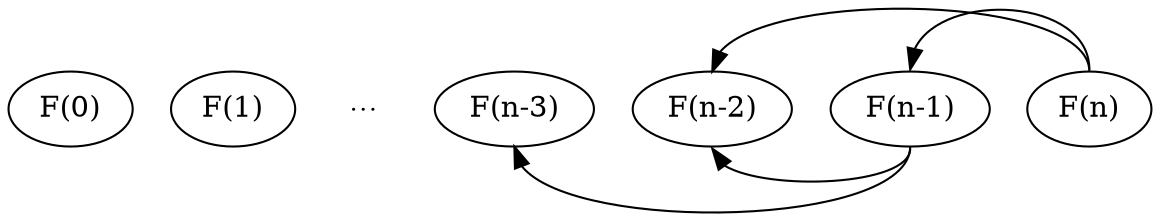 // dot -Tsvg mygraph.dot -o mygraph.svg
digraph G {
    edge [style=invisible,dir=none,arrowtype=none]
    F0 -> F1 -> dots -> Fn_3 -> Fn_2 -> Fn_1 -> Fn;

    edge [style=solid,dir=forward,arrowtype=normal]
    Fn:n -> Fn_1:n
    Fn:n -> Fn_2:n
    Fn_1:s -> Fn_2:s;
    Fn_1:s -> Fn_3:s;

    F0   [label="F(0)"];
    F1   [label="F(1)"];
    dots [label="⋯",shape=plaintext,width=.1;height=.1];
    Fn_3 [label="F(n-3)"];
    Fn_2 [label="F(n-2)"];
    Fn_1 [label="F(n-1)"];
    Fn [label="F(n)"];

    {rank=same; F0; F1; dots ; Fn_3; Fn_2 ; Fn_1; Fn;}
}



